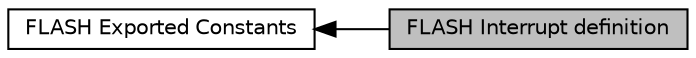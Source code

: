 digraph "FLASH Interrupt definition"
{
  edge [fontname="Helvetica",fontsize="10",labelfontname="Helvetica",labelfontsize="10"];
  node [fontname="Helvetica",fontsize="10",shape=record];
  rankdir=LR;
  Node0 [label="FLASH Interrupt definition",height=0.2,width=0.4,color="black", fillcolor="grey75", style="filled", fontcolor="black"];
  Node1 [label="FLASH Exported Constants",height=0.2,width=0.4,color="black", fillcolor="white", style="filled",URL="$group___f_l_a_s_h___exported___constants.html"];
  Node1->Node0 [shape=plaintext, dir="back", style="solid"];
}
